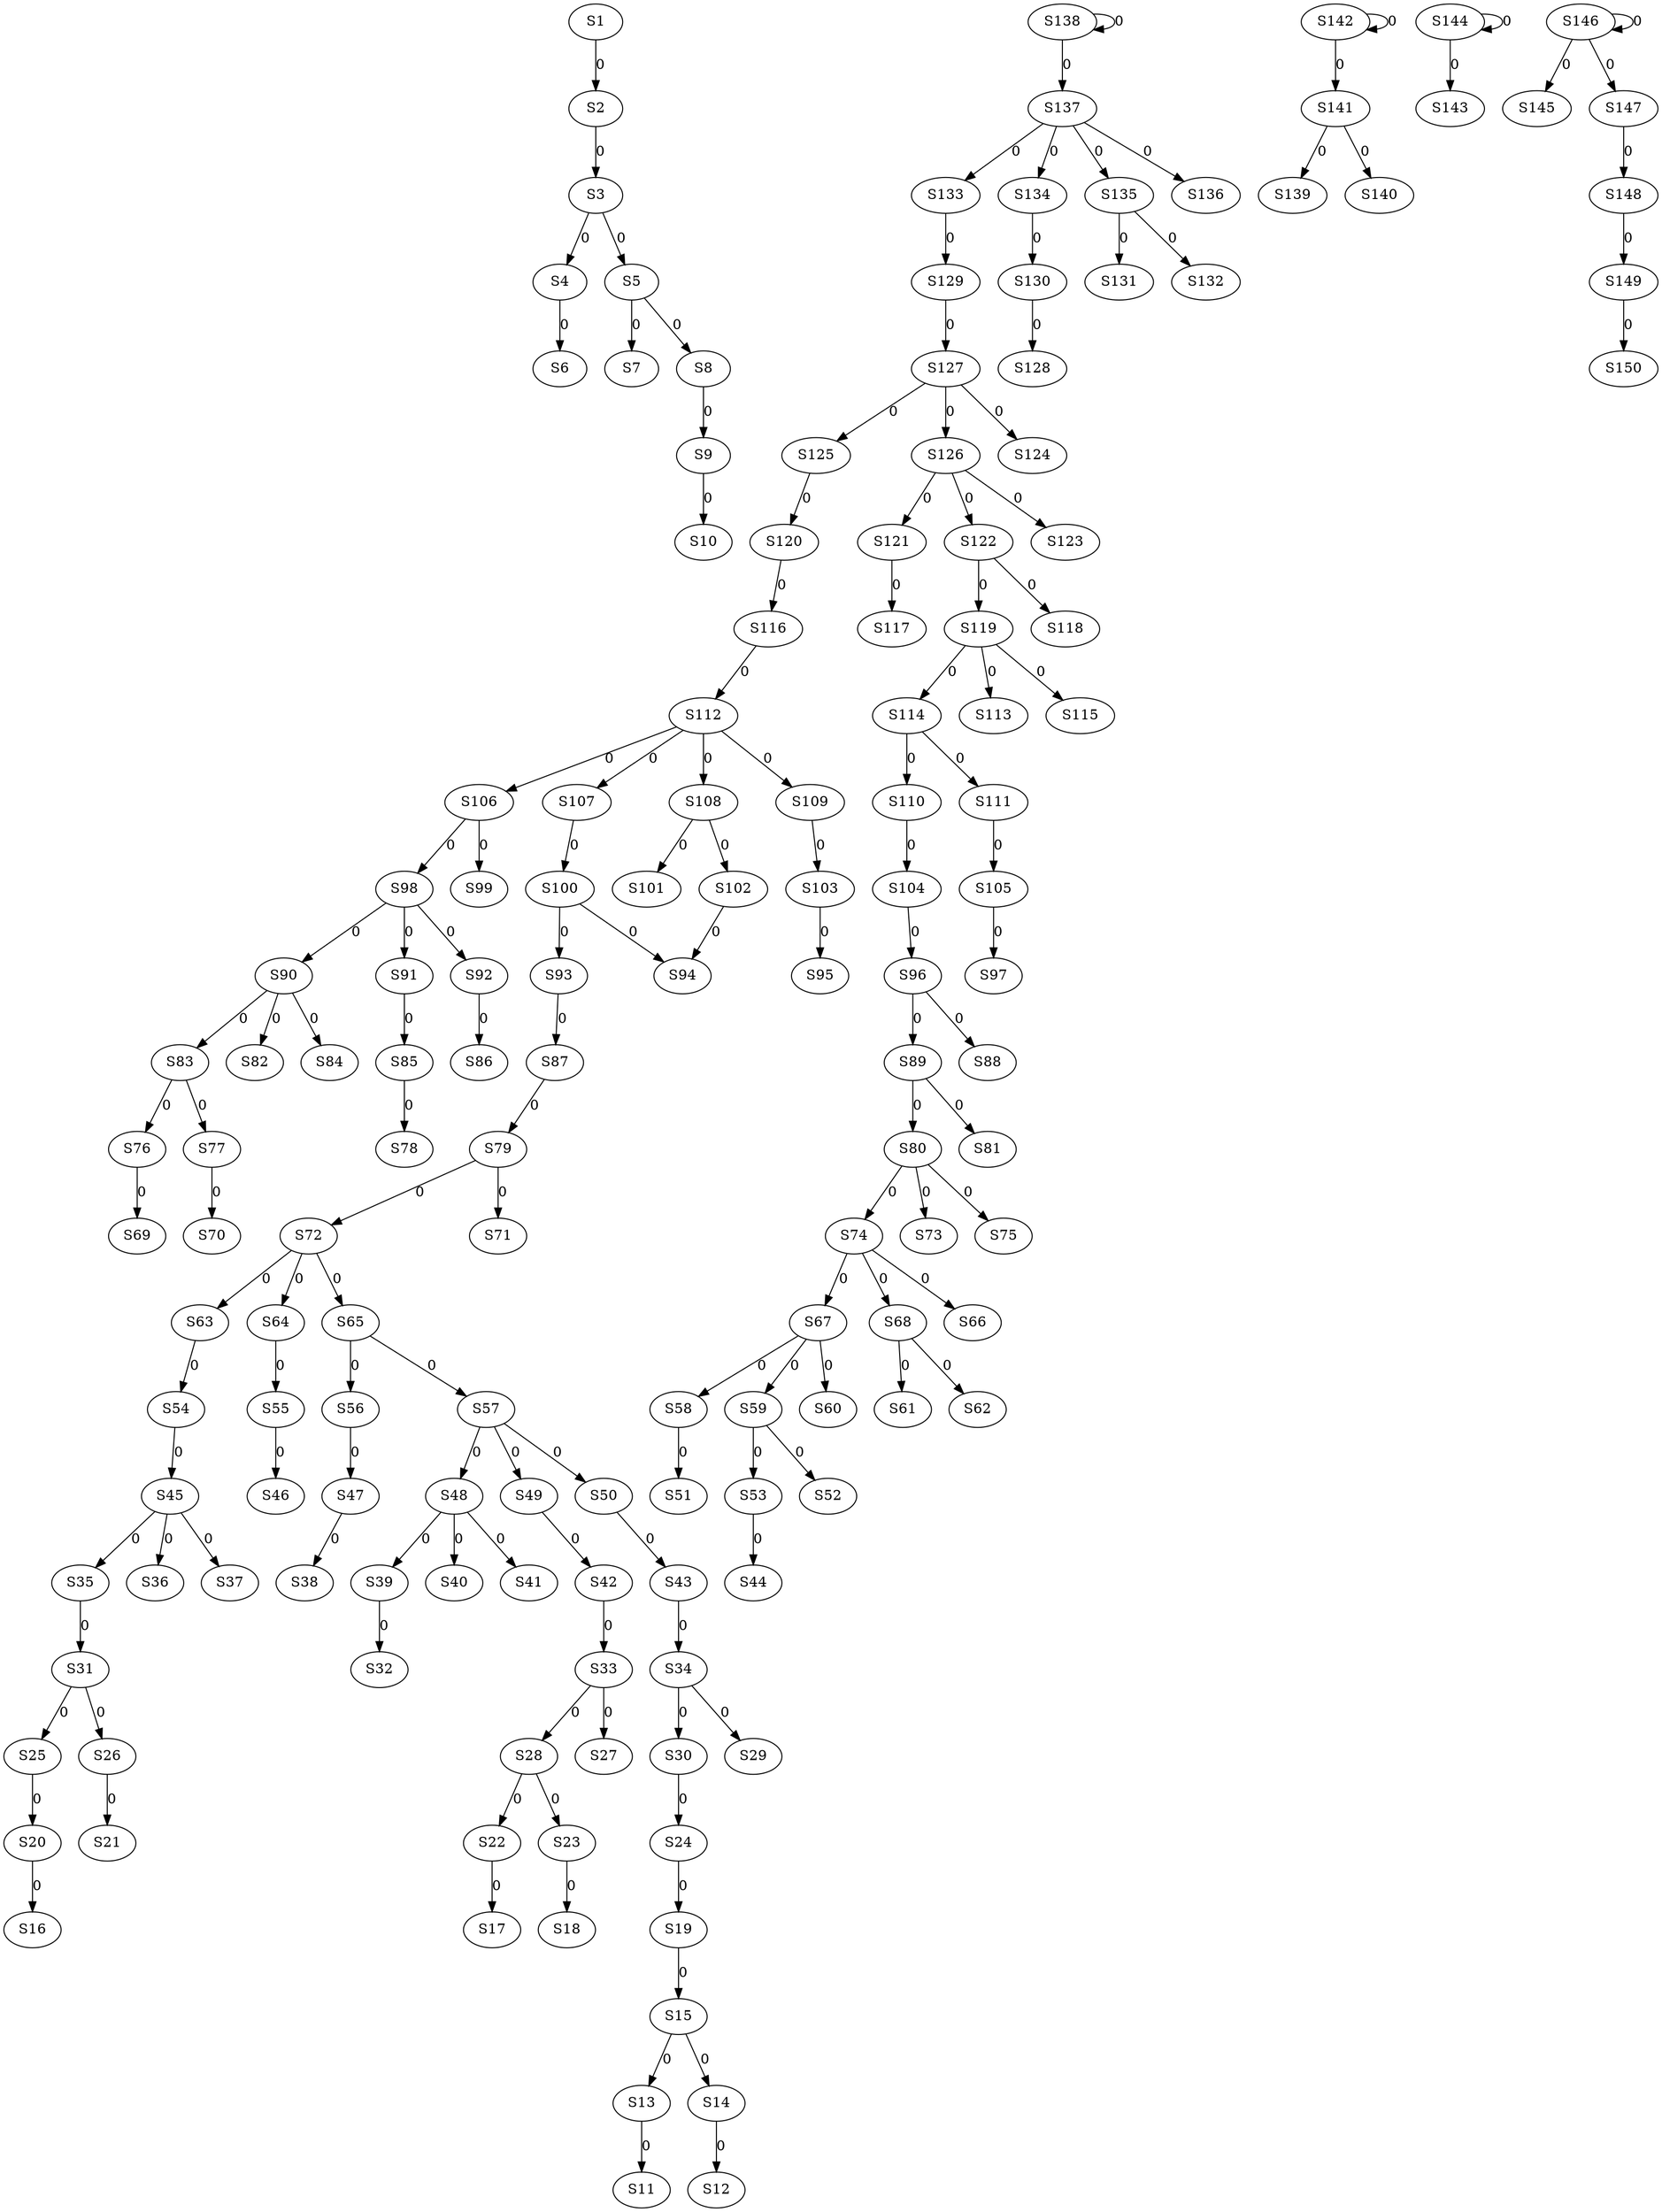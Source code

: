strict digraph {
	S1 -> S2 [ label = 0 ];
	S2 -> S3 [ label = 0 ];
	S3 -> S4 [ label = 0 ];
	S3 -> S5 [ label = 0 ];
	S4 -> S6 [ label = 0 ];
	S5 -> S7 [ label = 0 ];
	S5 -> S8 [ label = 0 ];
	S8 -> S9 [ label = 0 ];
	S9 -> S10 [ label = 0 ];
	S13 -> S11 [ label = 0 ];
	S14 -> S12 [ label = 0 ];
	S15 -> S13 [ label = 0 ];
	S15 -> S14 [ label = 0 ];
	S19 -> S15 [ label = 0 ];
	S20 -> S16 [ label = 0 ];
	S22 -> S17 [ label = 0 ];
	S23 -> S18 [ label = 0 ];
	S24 -> S19 [ label = 0 ];
	S25 -> S20 [ label = 0 ];
	S26 -> S21 [ label = 0 ];
	S28 -> S22 [ label = 0 ];
	S28 -> S23 [ label = 0 ];
	S30 -> S24 [ label = 0 ];
	S31 -> S25 [ label = 0 ];
	S31 -> S26 [ label = 0 ];
	S33 -> S27 [ label = 0 ];
	S33 -> S28 [ label = 0 ];
	S34 -> S29 [ label = 0 ];
	S34 -> S30 [ label = 0 ];
	S35 -> S31 [ label = 0 ];
	S39 -> S32 [ label = 0 ];
	S42 -> S33 [ label = 0 ];
	S43 -> S34 [ label = 0 ];
	S45 -> S35 [ label = 0 ];
	S45 -> S36 [ label = 0 ];
	S45 -> S37 [ label = 0 ];
	S47 -> S38 [ label = 0 ];
	S48 -> S39 [ label = 0 ];
	S48 -> S40 [ label = 0 ];
	S48 -> S41 [ label = 0 ];
	S49 -> S42 [ label = 0 ];
	S50 -> S43 [ label = 0 ];
	S53 -> S44 [ label = 0 ];
	S54 -> S45 [ label = 0 ];
	S55 -> S46 [ label = 0 ];
	S56 -> S47 [ label = 0 ];
	S57 -> S48 [ label = 0 ];
	S57 -> S49 [ label = 0 ];
	S57 -> S50 [ label = 0 ];
	S58 -> S51 [ label = 0 ];
	S59 -> S52 [ label = 0 ];
	S59 -> S53 [ label = 0 ];
	S63 -> S54 [ label = 0 ];
	S64 -> S55 [ label = 0 ];
	S65 -> S56 [ label = 0 ];
	S65 -> S57 [ label = 0 ];
	S67 -> S58 [ label = 0 ];
	S67 -> S59 [ label = 0 ];
	S67 -> S60 [ label = 0 ];
	S68 -> S61 [ label = 0 ];
	S68 -> S62 [ label = 0 ];
	S72 -> S63 [ label = 0 ];
	S72 -> S64 [ label = 0 ];
	S72 -> S65 [ label = 0 ];
	S74 -> S66 [ label = 0 ];
	S74 -> S67 [ label = 0 ];
	S74 -> S68 [ label = 0 ];
	S76 -> S69 [ label = 0 ];
	S77 -> S70 [ label = 0 ];
	S79 -> S71 [ label = 0 ];
	S79 -> S72 [ label = 0 ];
	S80 -> S73 [ label = 0 ];
	S80 -> S74 [ label = 0 ];
	S80 -> S75 [ label = 0 ];
	S83 -> S76 [ label = 0 ];
	S83 -> S77 [ label = 0 ];
	S85 -> S78 [ label = 0 ];
	S87 -> S79 [ label = 0 ];
	S89 -> S80 [ label = 0 ];
	S89 -> S81 [ label = 0 ];
	S90 -> S82 [ label = 0 ];
	S90 -> S83 [ label = 0 ];
	S90 -> S84 [ label = 0 ];
	S91 -> S85 [ label = 0 ];
	S92 -> S86 [ label = 0 ];
	S93 -> S87 [ label = 0 ];
	S96 -> S88 [ label = 0 ];
	S96 -> S89 [ label = 0 ];
	S98 -> S90 [ label = 0 ];
	S98 -> S91 [ label = 0 ];
	S98 -> S92 [ label = 0 ];
	S100 -> S93 [ label = 0 ];
	S100 -> S94 [ label = 0 ];
	S103 -> S95 [ label = 0 ];
	S104 -> S96 [ label = 0 ];
	S105 -> S97 [ label = 0 ];
	S106 -> S98 [ label = 0 ];
	S106 -> S99 [ label = 0 ];
	S107 -> S100 [ label = 0 ];
	S108 -> S101 [ label = 0 ];
	S108 -> S102 [ label = 0 ];
	S109 -> S103 [ label = 0 ];
	S110 -> S104 [ label = 0 ];
	S111 -> S105 [ label = 0 ];
	S112 -> S106 [ label = 0 ];
	S112 -> S107 [ label = 0 ];
	S112 -> S108 [ label = 0 ];
	S112 -> S109 [ label = 0 ];
	S114 -> S110 [ label = 0 ];
	S114 -> S111 [ label = 0 ];
	S116 -> S112 [ label = 0 ];
	S119 -> S113 [ label = 0 ];
	S119 -> S114 [ label = 0 ];
	S119 -> S115 [ label = 0 ];
	S120 -> S116 [ label = 0 ];
	S121 -> S117 [ label = 0 ];
	S122 -> S118 [ label = 0 ];
	S122 -> S119 [ label = 0 ];
	S125 -> S120 [ label = 0 ];
	S126 -> S121 [ label = 0 ];
	S126 -> S122 [ label = 0 ];
	S126 -> S123 [ label = 0 ];
	S127 -> S124 [ label = 0 ];
	S127 -> S125 [ label = 0 ];
	S127 -> S126 [ label = 0 ];
	S129 -> S127 [ label = 0 ];
	S130 -> S128 [ label = 0 ];
	S133 -> S129 [ label = 0 ];
	S134 -> S130 [ label = 0 ];
	S135 -> S131 [ label = 0 ];
	S135 -> S132 [ label = 0 ];
	S137 -> S133 [ label = 0 ];
	S137 -> S134 [ label = 0 ];
	S137 -> S135 [ label = 0 ];
	S137 -> S136 [ label = 0 ];
	S138 -> S137 [ label = 0 ];
	S138 -> S138 [ label = 0 ];
	S141 -> S139 [ label = 0 ];
	S141 -> S140 [ label = 0 ];
	S142 -> S141 [ label = 0 ];
	S142 -> S142 [ label = 0 ];
	S144 -> S143 [ label = 0 ];
	S144 -> S144 [ label = 0 ];
	S146 -> S145 [ label = 0 ];
	S146 -> S146 [ label = 0 ];
	S146 -> S147 [ label = 0 ];
	S147 -> S148 [ label = 0 ];
	S148 -> S149 [ label = 0 ];
	S149 -> S150 [ label = 0 ];
	S102 -> S94 [ label = 0 ];
}